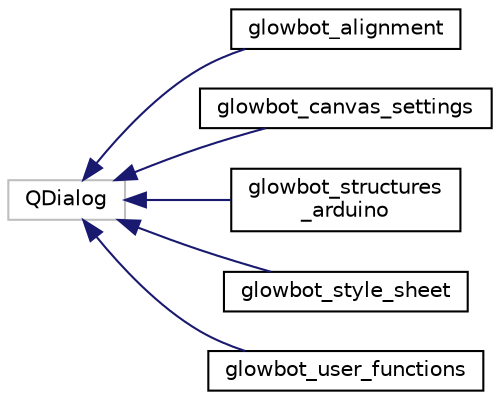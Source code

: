 digraph "Graphical Class Hierarchy"
{
  edge [fontname="Helvetica",fontsize="10",labelfontname="Helvetica",labelfontsize="10"];
  node [fontname="Helvetica",fontsize="10",shape=record];
  rankdir="LR";
  Node27 [label="QDialog",height=0.2,width=0.4,color="grey75", fillcolor="white", style="filled"];
  Node27 -> Node0 [dir="back",color="midnightblue",fontsize="10",style="solid",fontname="Helvetica"];
  Node0 [label="glowbot_alignment",height=0.2,width=0.4,color="black", fillcolor="white", style="filled",URL="$classglowbot__alignment.html"];
  Node27 -> Node29 [dir="back",color="midnightblue",fontsize="10",style="solid",fontname="Helvetica"];
  Node29 [label="glowbot_canvas_settings",height=0.2,width=0.4,color="black", fillcolor="white", style="filled",URL="$classglowbot__canvas__settings.html"];
  Node27 -> Node30 [dir="back",color="midnightblue",fontsize="10",style="solid",fontname="Helvetica"];
  Node30 [label="glowbot_structures\l_arduino",height=0.2,width=0.4,color="black", fillcolor="white", style="filled",URL="$classglowbot__structures__arduino.html"];
  Node27 -> Node31 [dir="back",color="midnightblue",fontsize="10",style="solid",fontname="Helvetica"];
  Node31 [label="glowbot_style_sheet",height=0.2,width=0.4,color="black", fillcolor="white", style="filled",URL="$classglowbot__style__sheet.html"];
  Node27 -> Node32 [dir="back",color="midnightblue",fontsize="10",style="solid",fontname="Helvetica"];
  Node32 [label="glowbot_user_functions",height=0.2,width=0.4,color="black", fillcolor="white", style="filled",URL="$classglowbot__user__functions.html"];
}
